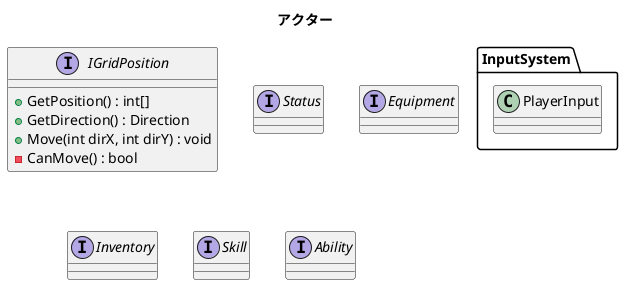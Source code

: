 @startuml
title アクター
skinparam Linetype ortho
package InputSystem{
	class PlayerInput
}

interface IGridPosition{
	+ GetPosition() : int[]
	+ GetDirection() : Direction
	+ Move(int dirX, int dirY) : void
	- CanMove() : bool
}
interface Status
interface Equipment
interface Inventory
interface Skill
interface Ability

@enduml